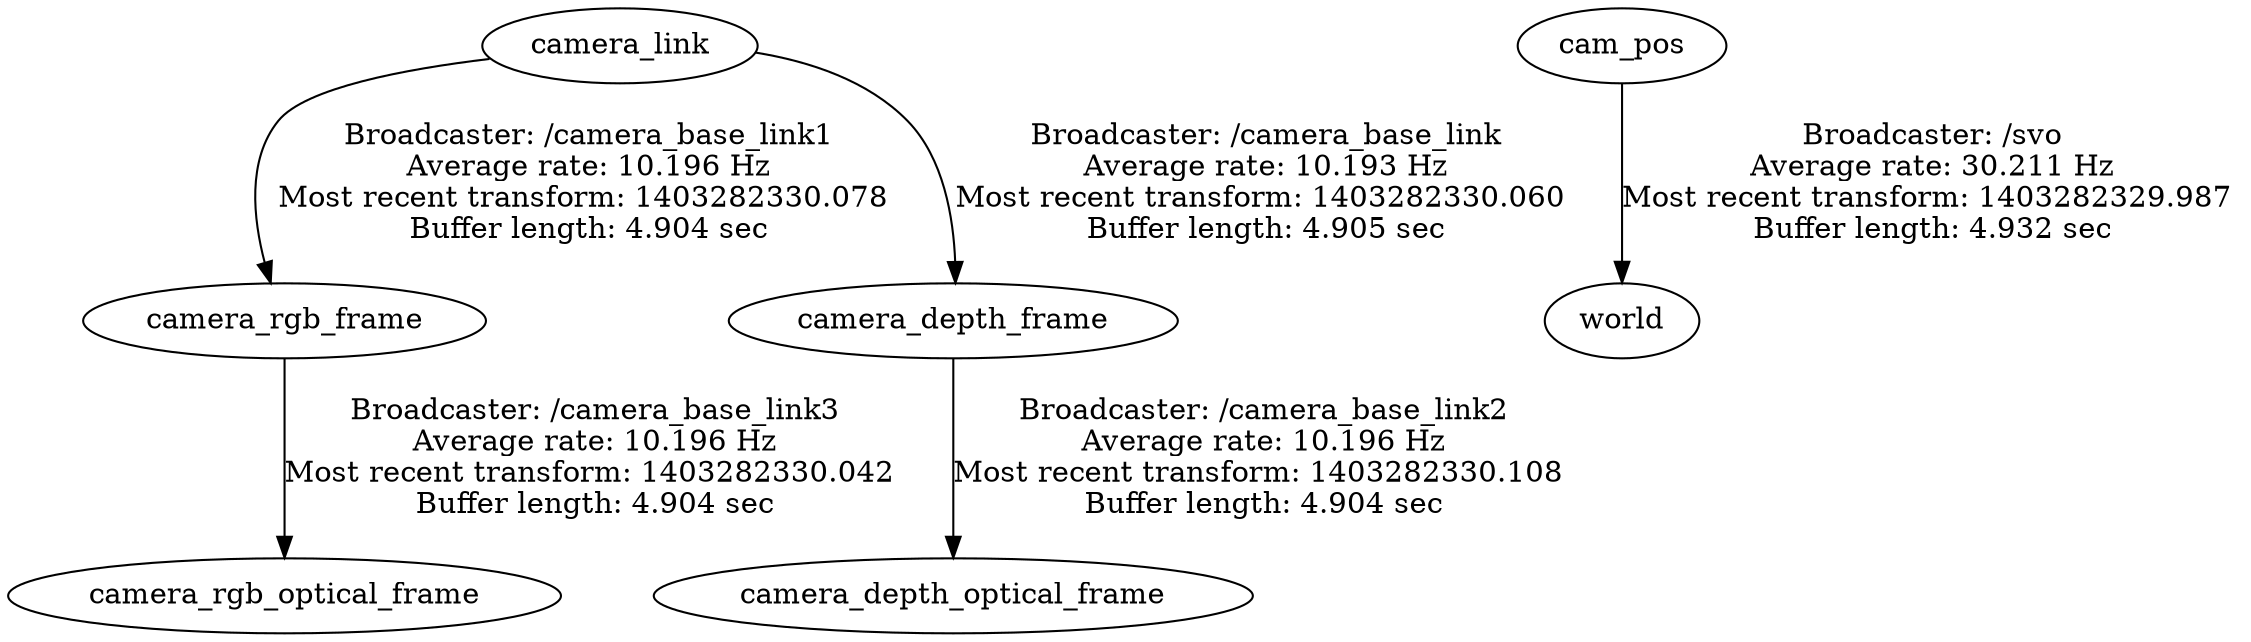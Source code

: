 digraph G {
"camera_rgb_frame" -> "camera_rgb_optical_frame"[label="Broadcaster: /camera_base_link3\nAverage rate: 10.196 Hz\nMost recent transform: 1403282330.042 \nBuffer length: 4.904 sec\n"];
"camera_link" -> "camera_rgb_frame"[label="Broadcaster: /camera_base_link1\nAverage rate: 10.196 Hz\nMost recent transform: 1403282330.078 \nBuffer length: 4.904 sec\n"];
"camera_link" -> "camera_depth_frame"[label="Broadcaster: /camera_base_link\nAverage rate: 10.193 Hz\nMost recent transform: 1403282330.060 \nBuffer length: 4.905 sec\n"];
"cam_pos" -> "world"[label="Broadcaster: /svo\nAverage rate: 30.211 Hz\nMost recent transform: 1403282329.987 \nBuffer length: 4.932 sec\n"];
"camera_depth_frame" -> "camera_depth_optical_frame"[label="Broadcaster: /camera_base_link2\nAverage rate: 10.196 Hz\nMost recent transform: 1403282330.108 \nBuffer length: 4.904 sec\n"];
}
